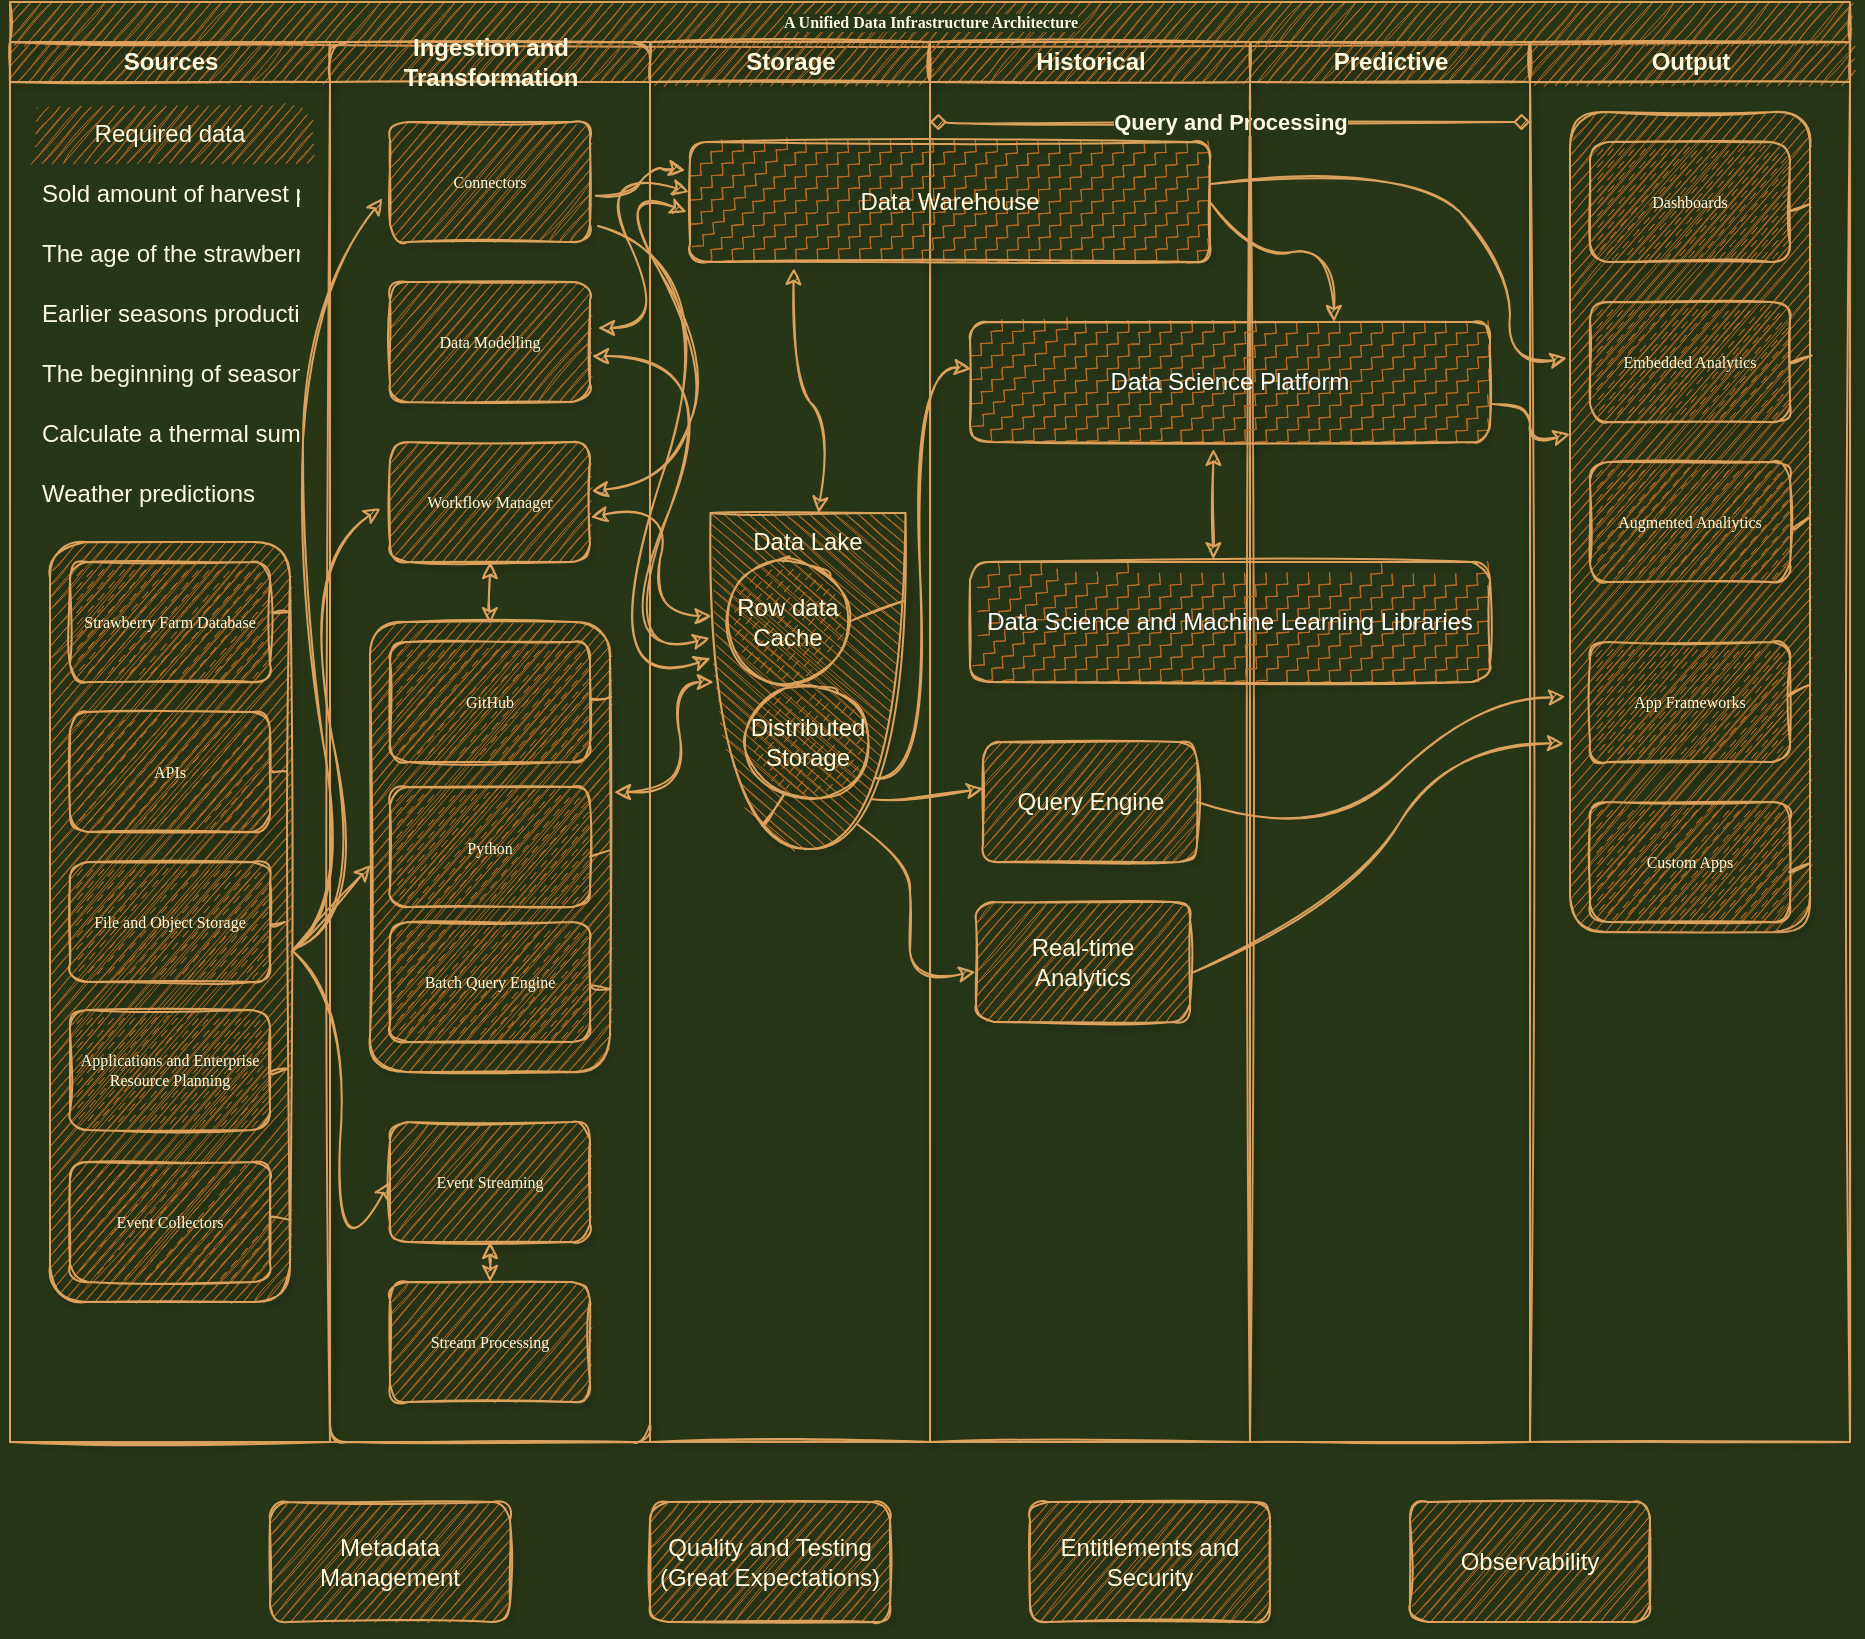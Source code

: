 <mxfile version="15.7.4" type="device"><diagram name="Page-1" id="74e2e168-ea6b-b213-b513-2b3c1d86103e"><mxGraphModel dx="1160" dy="1480" grid="1" gridSize="10" guides="1" tooltips="1" connect="1" arrows="1" fold="1" page="1" pageScale="1" pageWidth="1100" pageHeight="850" background="#283618" math="0" shadow="0"><root><mxCell id="0"/><mxCell id="1" parent="0"/><mxCell id="77e6c97f196da883-1" value="A Unified Data Infrastructure Architecture" style="swimlane;html=1;childLayout=stackLayout;startSize=20;rounded=0;shadow=0;strokeWidth=1;fontFamily=Verdana;fontSize=8;align=center;fillColor=#BC6C25;strokeColor=#DDA15E;fontColor=#FEFAE0;sketch=1;labelBackgroundColor=#283618;" parent="1" vertex="1"><mxGeometry x="20" y="10" width="920" height="720" as="geometry"/></mxCell><mxCell id="77e6c97f196da883-2" value="Sources" style="swimlane;html=1;startSize=20;fillColor=#BC6C25;strokeColor=#DDA15E;shadow=1;fontColor=#FEFAE0;sketch=1;" parent="77e6c97f196da883-1" vertex="1"><mxGeometry y="20" width="160" height="700" as="geometry"/></mxCell><mxCell id="TyrszlKDIecAfE0jiCec-16" value="" style="rounded=1;whiteSpace=wrap;html=1;shadow=1;glass=0;labelBackgroundColor=none;fontFamily=Helvetica;fillColor=#BC6C25;verticalAlign=middle;strokeColor=#DDA15E;fontColor=#FEFAE0;sketch=1;" vertex="1" parent="77e6c97f196da883-2"><mxGeometry x="20" y="250" width="120" height="380" as="geometry"/></mxCell><mxCell id="77e6c97f196da883-8" value="Strawberry Farm Database" style="rounded=1;whiteSpace=wrap;html=1;shadow=1;labelBackgroundColor=none;strokeWidth=1;fontFamily=Verdana;fontSize=8;align=center;fillColor=#BC6C25;strokeColor=#DDA15E;fillStyle=dashed;fontColor=#FEFAE0;sketch=1;" parent="77e6c97f196da883-2" vertex="1"><mxGeometry x="30" y="260" width="100" height="60" as="geometry"/></mxCell><mxCell id="77e6c97f196da883-9" value="APIs" style="rounded=1;whiteSpace=wrap;html=1;shadow=1;labelBackgroundColor=none;strokeWidth=1;fontFamily=Verdana;fontSize=8;align=center;fillColor=#BC6C25;strokeColor=#DDA15E;fillStyle=dashed;fontColor=#FEFAE0;sketch=1;" parent="77e6c97f196da883-2" vertex="1"><mxGeometry x="30" y="335" width="100" height="60" as="geometry"/></mxCell><mxCell id="TyrszlKDIecAfE0jiCec-5" value="File and Object Storage" style="rounded=1;whiteSpace=wrap;html=1;shadow=1;labelBackgroundColor=none;strokeWidth=1;fontFamily=Verdana;fontSize=8;align=center;fillColor=#BC6C25;strokeColor=#DDA15E;fillStyle=dashed;fontColor=#FEFAE0;sketch=1;" vertex="1" parent="77e6c97f196da883-2"><mxGeometry x="30" y="410" width="100" height="60" as="geometry"/></mxCell><mxCell id="TyrszlKDIecAfE0jiCec-8" value="Required data" style="swimlane;fontStyle=0;childLayout=stackLayout;horizontal=1;startSize=30;horizontalStack=0;resizeParent=1;resizeParentMax=0;resizeLast=0;collapsible=1;marginBottom=0;fillColor=#BC6C25;verticalAlign=middle;shadow=1;swimlaneLine=1;glass=0;rounded=1;fontFamily=Helvetica;strokeColor=none;fontColor=#FEFAE0;sketch=1;" vertex="1" parent="77e6c97f196da883-2"><mxGeometry x="10" y="30" width="140" height="210" as="geometry"/></mxCell><mxCell id="TyrszlKDIecAfE0jiCec-9" value="Sold amount of harvest per one day" style="text;strokeColor=none;fillColor=none;align=left;verticalAlign=middle;spacingLeft=4;spacingRight=4;overflow=hidden;points=[[0,0.5],[1,0.5]];portConstraint=eastwest;rotatable=0;fontColor=#FEFAE0;sketch=1;" vertex="1" parent="TyrszlKDIecAfE0jiCec-8"><mxGeometry y="30" width="140" height="30" as="geometry"/></mxCell><mxCell id="TyrszlKDIecAfE0jiCec-10" value="The age of the strawberry lines" style="text;strokeColor=none;fillColor=none;align=left;verticalAlign=middle;spacingLeft=4;spacingRight=4;overflow=hidden;points=[[0,0.5],[1,0.5]];portConstraint=eastwest;rotatable=0;fontColor=#FEFAE0;sketch=1;" vertex="1" parent="TyrszlKDIecAfE0jiCec-8"><mxGeometry y="60" width="140" height="30" as="geometry"/></mxCell><mxCell id="TyrszlKDIecAfE0jiCec-11" value="Earlier seasons productions" style="text;strokeColor=none;fillColor=none;align=left;verticalAlign=middle;spacingLeft=4;spacingRight=4;overflow=hidden;points=[[0,0.5],[1,0.5]];portConstraint=eastwest;rotatable=0;fontColor=#FEFAE0;sketch=1;" vertex="1" parent="TyrszlKDIecAfE0jiCec-8"><mxGeometry y="90" width="140" height="30" as="geometry"/></mxCell><mxCell id="TyrszlKDIecAfE0jiCec-13" value="The beginning of season" style="text;strokeColor=none;fillColor=none;align=left;verticalAlign=middle;spacingLeft=4;spacingRight=4;overflow=hidden;points=[[0,0.5],[1,0.5]];portConstraint=eastwest;rotatable=0;fontColor=#FEFAE0;sketch=1;" vertex="1" parent="TyrszlKDIecAfE0jiCec-8"><mxGeometry y="120" width="140" height="30" as="geometry"/></mxCell><mxCell id="TyrszlKDIecAfE0jiCec-12" value="Calculate a thermal sum" style="text;strokeColor=none;fillColor=none;align=left;verticalAlign=middle;spacingLeft=4;spacingRight=4;overflow=hidden;points=[[0,0.5],[1,0.5]];portConstraint=eastwest;rotatable=0;fontColor=#FEFAE0;sketch=1;" vertex="1" parent="TyrszlKDIecAfE0jiCec-8"><mxGeometry y="150" width="140" height="30" as="geometry"/></mxCell><mxCell id="TyrszlKDIecAfE0jiCec-14" value="Weather predictions" style="text;strokeColor=none;fillColor=none;align=left;verticalAlign=middle;spacingLeft=4;spacingRight=4;overflow=hidden;points=[[0,0.5],[1,0.5]];portConstraint=eastwest;rotatable=0;fontColor=#FEFAE0;sketch=1;" vertex="1" parent="TyrszlKDIecAfE0jiCec-8"><mxGeometry y="180" width="140" height="30" as="geometry"/></mxCell><mxCell id="TyrszlKDIecAfE0jiCec-3" value="Applications and Enterprise Resource Planning" style="rounded=1;whiteSpace=wrap;html=1;shadow=1;labelBackgroundColor=none;strokeWidth=1;fontFamily=Verdana;fontSize=8;align=center;fillColor=#BC6C25;strokeColor=#DDA15E;fillStyle=dashed;fontColor=#FEFAE0;sketch=1;" vertex="1" parent="77e6c97f196da883-2"><mxGeometry x="30" y="484" width="100" height="60" as="geometry"/></mxCell><mxCell id="TyrszlKDIecAfE0jiCec-33" value="Event Collectors" style="rounded=1;whiteSpace=wrap;html=1;shadow=1;labelBackgroundColor=none;strokeWidth=1;fontFamily=Verdana;fontSize=8;align=center;fillColor=#BC6C25;strokeColor=#DDA15E;fillStyle=dashed;fontColor=#FEFAE0;sketch=1;" vertex="1" parent="77e6c97f196da883-2"><mxGeometry x="30" y="560" width="100" height="60" as="geometry"/></mxCell><mxCell id="TyrszlKDIecAfE0jiCec-101" value="" style="endArrow=none;html=1;rounded=0;fontFamily=Helvetica;fontColor=#FEFAE0;strokeColor=#DDA15E;exitX=1.013;exitY=0.422;exitDx=0;exitDy=0;exitPerimeter=0;entryX=0.999;entryY=0.092;entryDx=0;entryDy=0;entryPerimeter=0;fillColor=#BC6C25;sketch=1;curved=1;labelBackgroundColor=#283618;" edge="1" parent="77e6c97f196da883-2" source="77e6c97f196da883-8" target="TyrszlKDIecAfE0jiCec-16"><mxGeometry width="50" height="50" relative="1" as="geometry"><mxPoint x="90" y="335" as="sourcePoint"/><mxPoint x="140" y="285" as="targetPoint"/></mxGeometry></mxCell><mxCell id="TyrszlKDIecAfE0jiCec-102" value="" style="endArrow=none;html=1;rounded=0;fontFamily=Helvetica;fontColor=#FEFAE0;strokeColor=#DDA15E;exitX=1.011;exitY=0.492;exitDx=0;exitDy=0;exitPerimeter=0;entryX=0.988;entryY=0.302;entryDx=0;entryDy=0;entryPerimeter=0;fillColor=#BC6C25;sketch=1;curved=1;labelBackgroundColor=#283618;" edge="1" parent="77e6c97f196da883-2" source="77e6c97f196da883-9" target="TyrszlKDIecAfE0jiCec-16"><mxGeometry width="50" height="50" relative="1" as="geometry"><mxPoint x="130.0" y="365.18" as="sourcePoint"/><mxPoint x="138.58" y="364.82" as="targetPoint"/></mxGeometry></mxCell><mxCell id="TyrszlKDIecAfE0jiCec-103" value="" style="endArrow=none;html=1;rounded=0;fontFamily=Helvetica;fontColor=#FEFAE0;strokeColor=#DDA15E;exitX=1.003;exitY=0.522;exitDx=0;exitDy=0;exitPerimeter=0;entryX=0.979;entryY=0.5;entryDx=0;entryDy=0;entryPerimeter=0;fillColor=#BC6C25;sketch=1;curved=1;labelBackgroundColor=#283618;" edge="1" parent="77e6c97f196da883-2" source="TyrszlKDIecAfE0jiCec-5" target="TyrszlKDIecAfE0jiCec-16"><mxGeometry width="50" height="50" relative="1" as="geometry"><mxPoint x="130" y="439.88" as="sourcePoint"/><mxPoint x="137.46" y="440.12" as="targetPoint"/></mxGeometry></mxCell><mxCell id="TyrszlKDIecAfE0jiCec-104" value="" style="endArrow=none;html=1;rounded=0;fontFamily=Helvetica;fontColor=#FEFAE0;strokeColor=#DDA15E;exitX=1.002;exitY=0.523;exitDx=0;exitDy=0;exitPerimeter=0;entryX=0.991;entryY=0.693;entryDx=0;entryDy=0;entryPerimeter=0;fillColor=#BC6C25;sketch=1;curved=1;labelBackgroundColor=#283618;" edge="1" parent="77e6c97f196da883-2" source="TyrszlKDIecAfE0jiCec-3" target="TyrszlKDIecAfE0jiCec-16"><mxGeometry width="50" height="50" relative="1" as="geometry"><mxPoint x="130.0" y="514.66" as="sourcePoint"/><mxPoint x="137.18" y="513.34" as="targetPoint"/></mxGeometry></mxCell><mxCell id="TyrszlKDIecAfE0jiCec-105" value="" style="endArrow=none;html=1;rounded=0;fontFamily=Helvetica;fontColor=#FEFAE0;strokeColor=#DDA15E;exitX=0.998;exitY=0.468;exitDx=0;exitDy=0;exitPerimeter=0;entryX=1.003;entryY=0.892;entryDx=0;entryDy=0;entryPerimeter=0;fillColor=#BC6C25;sketch=1;curved=1;labelBackgroundColor=#283618;" edge="1" parent="77e6c97f196da883-2" source="TyrszlKDIecAfE0jiCec-33" target="TyrszlKDIecAfE0jiCec-16"><mxGeometry width="50" height="50" relative="1" as="geometry"><mxPoint x="130" y="591.02" as="sourcePoint"/><mxPoint x="138.72" y="588.98" as="targetPoint"/></mxGeometry></mxCell><mxCell id="TyrszlKDIecAfE0jiCec-94" value="" style="endArrow=classic;html=1;rounded=0;fontFamily=Helvetica;fontColor=#FEFAE0;entryX=0.003;entryY=0.54;entryDx=0;entryDy=0;entryPerimeter=0;exitX=1.006;exitY=0.539;exitDx=0;exitDy=0;exitPerimeter=0;strokeColor=#DDA15E;sketch=1;curved=1;labelBackgroundColor=#283618;" edge="1" parent="77e6c97f196da883-1" source="TyrszlKDIecAfE0jiCec-16" target="TyrszlKDIecAfE0jiCec-89"><mxGeometry width="50" height="50" relative="1" as="geometry"><mxPoint x="140" y="480" as="sourcePoint"/><mxPoint x="190" y="430" as="targetPoint"/></mxGeometry></mxCell><mxCell id="77e6c97f196da883-3" value="Ingestion and&lt;br&gt;Transformation" style="swimlane;html=1;startSize=20;verticalAlign=middle;fillColor=#BC6C25;strokeColor=#DDA15E;rounded=1;labelBackgroundColor=none;shadow=1;fontColor=#FEFAE0;sketch=1;" parent="77e6c97f196da883-1" vertex="1"><mxGeometry x="160" y="20" width="160" height="700" as="geometry"/></mxCell><mxCell id="TyrszlKDIecAfE0jiCec-89" value="" style="rounded=1;whiteSpace=wrap;html=1;shadow=1;glass=0;labelBackgroundColor=none;fontFamily=Helvetica;fillColor=#BC6C25;verticalAlign=middle;strokeColor=#DDA15E;fontColor=#FEFAE0;sketch=1;" vertex="1" parent="77e6c97f196da883-3"><mxGeometry x="20" y="290" width="120" height="225" as="geometry"/></mxCell><mxCell id="77e6c97f196da883-11" value="Connectors" style="rounded=1;whiteSpace=wrap;html=1;shadow=1;labelBackgroundColor=none;strokeWidth=1;fontFamily=Verdana;fontSize=8;align=center;fillColor=#BC6C25;strokeColor=#DDA15E;fontColor=#FEFAE0;sketch=1;" parent="77e6c97f196da883-3" vertex="1"><mxGeometry x="30" y="40" width="100" height="60" as="geometry"/></mxCell><mxCell id="TyrszlKDIecAfE0jiCec-1" value="Data Modelling" style="rounded=1;whiteSpace=wrap;html=1;shadow=1;labelBackgroundColor=none;strokeWidth=1;fontFamily=Verdana;fontSize=8;align=center;fillColor=#BC6C25;strokeColor=#DDA15E;fontColor=#FEFAE0;sketch=1;" vertex="1" parent="77e6c97f196da883-3"><mxGeometry x="30" y="120" width="100" height="60" as="geometry"/></mxCell><mxCell id="TyrszlKDIecAfE0jiCec-2" value="GitHub" style="rounded=1;whiteSpace=wrap;html=1;shadow=1;labelBackgroundColor=none;strokeWidth=1;fontFamily=Verdana;fontSize=8;align=center;fillColor=#BC6C25;strokeColor=#DDA15E;fillStyle=dashed;fontColor=#FEFAE0;sketch=1;" vertex="1" parent="77e6c97f196da883-3"><mxGeometry x="30" y="300" width="100" height="60" as="geometry"/></mxCell><mxCell id="TyrszlKDIecAfE0jiCec-4" value="Workflow Manager" style="rounded=1;whiteSpace=wrap;html=1;shadow=1;labelBackgroundColor=none;strokeWidth=1;fontFamily=Verdana;fontSize=8;align=center;fillColor=#BC6C25;strokeColor=#DDA15E;fontColor=#FEFAE0;sketch=1;" vertex="1" parent="77e6c97f196da883-3"><mxGeometry x="30" y="200" width="100" height="60" as="geometry"/></mxCell><mxCell id="TyrszlKDIecAfE0jiCec-31" value="Python" style="rounded=1;whiteSpace=wrap;html=1;shadow=1;labelBackgroundColor=none;strokeWidth=1;fontFamily=Verdana;fontSize=8;align=center;fillColor=#BC6C25;strokeColor=#DDA15E;fillStyle=dashed;fontColor=#FEFAE0;sketch=1;" vertex="1" parent="77e6c97f196da883-3"><mxGeometry x="30" y="372.5" width="100" height="60" as="geometry"/></mxCell><mxCell id="TyrszlKDIecAfE0jiCec-86" value="Batch Query Engine" style="rounded=1;whiteSpace=wrap;html=1;shadow=1;labelBackgroundColor=none;strokeWidth=1;fontFamily=Verdana;fontSize=8;align=center;fillColor=#BC6C25;strokeColor=#DDA15E;fillStyle=dashed;fontColor=#FEFAE0;sketch=1;" vertex="1" parent="77e6c97f196da883-3"><mxGeometry x="30" y="440" width="100" height="60" as="geometry"/></mxCell><mxCell id="TyrszlKDIecAfE0jiCec-87" value="Event Streaming" style="rounded=1;whiteSpace=wrap;html=1;shadow=1;labelBackgroundColor=none;strokeWidth=1;fontFamily=Verdana;fontSize=8;align=center;fillColor=#BC6C25;strokeColor=#DDA15E;fontColor=#FEFAE0;sketch=1;" vertex="1" parent="77e6c97f196da883-3"><mxGeometry x="30" y="540" width="100" height="60" as="geometry"/></mxCell><mxCell id="TyrszlKDIecAfE0jiCec-88" value="Stream Processing" style="rounded=1;whiteSpace=wrap;html=1;shadow=1;labelBackgroundColor=none;strokeWidth=1;fontFamily=Verdana;fontSize=8;align=center;fillColor=#BC6C25;strokeColor=#DDA15E;fontColor=#FEFAE0;sketch=1;" vertex="1" parent="77e6c97f196da883-3"><mxGeometry x="30" y="620" width="100" height="60" as="geometry"/></mxCell><mxCell id="TyrszlKDIecAfE0jiCec-97" value="" style="endArrow=classic;startArrow=classic;html=1;rounded=0;fontFamily=Helvetica;fontColor=#FEFAE0;strokeColor=#DDA15E;entryX=0.5;entryY=1;entryDx=0;entryDy=0;exitX=0.5;exitY=0;exitDx=0;exitDy=0;sketch=1;curved=1;labelBackgroundColor=#283618;" edge="1" parent="77e6c97f196da883-3" source="TyrszlKDIecAfE0jiCec-88" target="TyrszlKDIecAfE0jiCec-87"><mxGeometry width="50" height="50" relative="1" as="geometry"><mxPoint x="80" y="660" as="sourcePoint"/><mxPoint x="80" y="640" as="targetPoint"/></mxGeometry></mxCell><mxCell id="TyrszlKDIecAfE0jiCec-96" value="" style="endArrow=classic;startArrow=classic;html=1;rounded=0;fontFamily=Helvetica;fontColor=#FEFAE0;strokeColor=#DDA15E;exitX=0.5;exitY=0.005;exitDx=0;exitDy=0;entryX=0.5;entryY=1;entryDx=0;entryDy=0;exitPerimeter=0;sketch=1;curved=1;labelBackgroundColor=#283618;" edge="1" parent="77e6c97f196da883-3" source="TyrszlKDIecAfE0jiCec-89" target="TyrszlKDIecAfE0jiCec-4"><mxGeometry width="50" height="50" relative="1" as="geometry"><mxPoint x="30" y="330" as="sourcePoint"/><mxPoint x="80" y="290" as="targetPoint"/></mxGeometry></mxCell><mxCell id="TyrszlKDIecAfE0jiCec-108" value="" style="endArrow=none;html=1;rounded=0;fontFamily=Helvetica;fontColor=#FEFAE0;strokeColor=#DDA15E;entryX=1.001;entryY=0.507;entryDx=0;entryDy=0;entryPerimeter=0;exitX=1;exitY=0.58;exitDx=0;exitDy=0;exitPerimeter=0;fillColor=#BC6C25;sketch=1;curved=1;labelBackgroundColor=#283618;" edge="1" parent="77e6c97f196da883-3" source="TyrszlKDIecAfE0jiCec-31" target="TyrszlKDIecAfE0jiCec-89"><mxGeometry width="50" height="50" relative="1" as="geometry"><mxPoint x="130" y="446" as="sourcePoint"/><mxPoint x="170" y="450" as="targetPoint"/></mxGeometry></mxCell><mxCell id="TyrszlKDIecAfE0jiCec-109" value="" style="endArrow=none;html=1;rounded=0;fontFamily=Helvetica;fontColor=#FEFAE0;strokeColor=#DDA15E;entryX=1.004;entryY=0.816;entryDx=0;entryDy=0;entryPerimeter=0;exitX=1.002;exitY=0.533;exitDx=0;exitDy=0;exitPerimeter=0;fillColor=#BC6C25;sketch=1;curved=1;labelBackgroundColor=#283618;" edge="1" parent="77e6c97f196da883-3" source="TyrszlKDIecAfE0jiCec-86" target="TyrszlKDIecAfE0jiCec-89"><mxGeometry width="50" height="50" relative="1" as="geometry"><mxPoint x="130" y="509.998" as="sourcePoint"/><mxPoint x="140.48" y="511.61" as="targetPoint"/></mxGeometry></mxCell><mxCell id="TyrszlKDIecAfE0jiCec-110" value="" style="endArrow=none;html=1;rounded=0;fontFamily=Helvetica;fontColor=#FEFAE0;strokeColor=#DDA15E;entryX=1.005;entryY=0.167;entryDx=0;entryDy=0;entryPerimeter=0;exitX=1.005;exitY=0.484;exitDx=0;exitDy=0;exitPerimeter=0;fillColor=#BC6C25;sketch=1;curved=1;labelBackgroundColor=#283618;" edge="1" parent="77e6c97f196da883-3" source="TyrszlKDIecAfE0jiCec-2" target="TyrszlKDIecAfE0jiCec-89"><mxGeometry width="50" height="50" relative="1" as="geometry"><mxPoint x="130" y="365.11" as="sourcePoint"/><mxPoint x="140.12" y="364.885" as="targetPoint"/></mxGeometry></mxCell><mxCell id="TyrszlKDIecAfE0jiCec-124" value="" style="endArrow=classic;startArrow=classic;html=1;fontFamily=Helvetica;fontColor=#FEFAE0;strokeColor=#DDA15E;entryX=0.372;entryY=1.004;entryDx=0;entryDy=0;entryPerimeter=0;exitX=1.01;exitY=0.617;exitDx=0;exitDy=0;exitPerimeter=0;sketch=1;curved=1;labelBackgroundColor=#283618;" edge="1" parent="77e6c97f196da883-1" source="TyrszlKDIecAfE0jiCec-1" target="TyrszlKDIecAfE0jiCec-117"><mxGeometry width="50" height="50" relative="1" as="geometry"><mxPoint x="290" y="190" as="sourcePoint"/><mxPoint x="340" y="140" as="targetPoint"/><Array as="points"><mxPoint x="360" y="177"/><mxPoint x="300" y="330"/></Array></mxGeometry></mxCell><mxCell id="77e6c97f196da883-4" value="Storage" style="swimlane;html=1;startSize=20;fillColor=#BC6C25;strokeColor=#DDA15E;shadow=1;fontColor=#FEFAE0;sketch=1;" parent="77e6c97f196da883-1" vertex="1"><mxGeometry x="320" y="20" width="140" height="700" as="geometry"/></mxCell><mxCell id="TyrszlKDIecAfE0jiCec-117" value="Data Lake" style="shape=or;whiteSpace=wrap;html=1;rounded=1;shadow=1;glass=0;labelBackgroundColor=none;labelBorderColor=none;fillStyle=hachure;fontFamily=Helvetica;fillColor=#BC6C25;verticalAlign=top;rotation=90;horizontal=0;strokeColor=#DDA15E;fontColor=#FEFAE0;sketch=1;" vertex="1" parent="77e6c97f196da883-4"><mxGeometry x="-5" y="270.75" width="168" height="97.5" as="geometry"/></mxCell><mxCell id="TyrszlKDIecAfE0jiCec-118" value="Row data&lt;br&gt;Cache&lt;br&gt;" style="ellipse;whiteSpace=wrap;html=1;aspect=fixed;rounded=1;shadow=1;glass=0;labelBackgroundColor=none;labelBorderColor=none;fillStyle=dashed;fontFamily=Helvetica;fillColor=#BC6C25;verticalAlign=middle;strokeColor=#DDA15E;fontColor=#FEFAE0;sketch=1;" vertex="1" parent="77e6c97f196da883-4"><mxGeometry x="39" y="260" width="60" height="60" as="geometry"/></mxCell><mxCell id="TyrszlKDIecAfE0jiCec-119" value="Distributed Storage" style="ellipse;whiteSpace=wrap;html=1;aspect=fixed;rounded=1;shadow=1;glass=0;labelBackgroundColor=none;labelBorderColor=none;fillStyle=dashed;fontFamily=Helvetica;fillColor=#BC6C25;verticalAlign=middle;strokeColor=#DDA15E;fontColor=#FEFAE0;sketch=1;" vertex="1" parent="77e6c97f196da883-4"><mxGeometry x="49" y="320" width="60" height="60" as="geometry"/></mxCell><mxCell id="TyrszlKDIecAfE0jiCec-126" value="" style="endArrow=none;html=1;fontFamily=Helvetica;fontColor=#FEFAE0;strokeColor=#DDA15E;entryX=0.262;entryY=0.012;entryDx=0;entryDy=0;entryPerimeter=0;fillColor=#BC6C25;sketch=1;curved=1;labelBackgroundColor=#283618;" edge="1" parent="77e6c97f196da883-4" target="TyrszlKDIecAfE0jiCec-117"><mxGeometry width="50" height="50" relative="1" as="geometry"><mxPoint x="99" y="290" as="sourcePoint"/><mxPoint x="149" y="240" as="targetPoint"/></mxGeometry></mxCell><mxCell id="TyrszlKDIecAfE0jiCec-127" value="" style="endArrow=none;html=1;fontFamily=Helvetica;fontColor=#FEFAE0;strokeColor=#DDA15E;exitX=0.931;exitY=0.735;exitDx=0;exitDy=0;exitPerimeter=0;entryX=0.301;entryY=0.937;entryDx=0;entryDy=0;entryPerimeter=0;fillColor=#BC6C25;sketch=1;curved=1;labelBackgroundColor=#283618;" edge="1" parent="77e6c97f196da883-4" source="TyrszlKDIecAfE0jiCec-117" target="TyrszlKDIecAfE0jiCec-119"><mxGeometry width="50" height="50" relative="1" as="geometry"><mxPoint x="60" y="395" as="sourcePoint"/><mxPoint x="110" y="345" as="targetPoint"/><Array as="points"><mxPoint x="60" y="390"/></Array></mxGeometry></mxCell><mxCell id="77e6c97f196da883-5" value="Historical" style="swimlane;html=1;startSize=20;fillColor=#BC6C25;fontColor=#FEFAE0;strokeColor=#DDA15E;shadow=1;sketch=1;" parent="77e6c97f196da883-1" vertex="1"><mxGeometry x="460" y="20" width="160" height="700" as="geometry"/></mxCell><mxCell id="TyrszlKDIecAfE0jiCec-98" value="Data Warehouse" style="rounded=1;whiteSpace=wrap;html=1;shadow=1;glass=0;fontFamily=Helvetica;fillColor=#BC6C25;verticalAlign=middle;strokeColor=#DDA15E;fillStyle=zigzag-line;fontColor=#FEFAE0;sketch=1;labelBackgroundColor=none;" vertex="1" parent="77e6c97f196da883-5"><mxGeometry x="-120" y="50" width="260" height="60" as="geometry"/></mxCell><mxCell id="TyrszlKDIecAfE0jiCec-128" value="Query Engine" style="rounded=1;whiteSpace=wrap;html=1;shadow=1;glass=0;labelBackgroundColor=none;labelBorderColor=none;fillStyle=auto;fontFamily=Helvetica;fillColor=#BC6C25;verticalAlign=middle;strokeColor=#DDA15E;fontColor=#FEFAE0;sketch=1;" vertex="1" parent="77e6c97f196da883-5"><mxGeometry x="26.5" y="350" width="107" height="60" as="geometry"/></mxCell><mxCell id="TyrszlKDIecAfE0jiCec-129" value="Real-time&lt;br&gt;Analytics" style="rounded=1;whiteSpace=wrap;html=1;shadow=1;glass=0;labelBackgroundColor=none;labelBorderColor=none;fillStyle=auto;fontFamily=Helvetica;fillColor=#BC6C25;verticalAlign=middle;strokeColor=#DDA15E;fontColor=#FEFAE0;sketch=1;" vertex="1" parent="77e6c97f196da883-5"><mxGeometry x="23" y="430" width="107" height="60" as="geometry"/></mxCell><mxCell id="TyrszlKDIecAfE0jiCec-152" value="Query and Processing" style="endArrow=diamond;html=1;fontFamily=Helvetica;fontColor=#FEFAE0;strokeColor=#DDA15E;endFill=1;startArrow=diamond;startFill=1;fillColor=#BC6C25;fontStyle=1;sketch=1;curved=1;labelBackgroundColor=#283618;" edge="1" parent="77e6c97f196da883-5"><mxGeometry relative="1" as="geometry"><mxPoint y="40" as="sourcePoint"/><mxPoint x="300" y="40" as="targetPoint"/></mxGeometry></mxCell><mxCell id="77e6c97f196da883-6" value="Predictive" style="swimlane;html=1;startSize=20;fillColor=#BC6C25;strokeColor=#DDA15E;shadow=1;fontColor=#FEFAE0;sketch=1;" parent="77e6c97f196da883-1" vertex="1"><mxGeometry x="620" y="20" width="140" height="700" as="geometry"/></mxCell><mxCell id="TyrszlKDIecAfE0jiCec-130" value="&lt;font color=&quot;#ffffff&quot; style=&quot;&quot;&gt;Data Science Platform&lt;/font&gt;" style="rounded=1;whiteSpace=wrap;html=1;shadow=1;glass=0;labelBorderColor=none;fillStyle=zigzag-line;fontFamily=Helvetica;fontColor=#FEFAE0;fillColor=#BC6C25;verticalAlign=middle;strokeColor=#DDA15E;sketch=1;labelBackgroundColor=none;" vertex="1" parent="77e6c97f196da883-6"><mxGeometry x="-140" y="140" width="260" height="60" as="geometry"/></mxCell><mxCell id="TyrszlKDIecAfE0jiCec-132" value="&lt;font color=&quot;#ffffff&quot; style=&quot;&quot;&gt;Data Science and Machine Learning Libraries&lt;/font&gt;" style="rounded=1;whiteSpace=wrap;html=1;shadow=1;glass=0;labelBorderColor=none;fillStyle=zigzag-line;fontFamily=Helvetica;fontColor=#FEFAE0;fillColor=#BC6C25;verticalAlign=middle;strokeColor=#DDA15E;sketch=1;labelBackgroundColor=none;" vertex="1" parent="77e6c97f196da883-6"><mxGeometry x="-140" y="260" width="260" height="60" as="geometry"/></mxCell><mxCell id="TyrszlKDIecAfE0jiCec-136" value="" style="endArrow=classic;startArrow=classic;html=1;fontFamily=Helvetica;fontColor=#FEFAE0;strokeColor=#DDA15E;entryX=0.468;entryY=1.057;entryDx=0;entryDy=0;entryPerimeter=0;exitX=0.468;exitY=-0.023;exitDx=0;exitDy=0;exitPerimeter=0;sketch=1;curved=1;labelBackgroundColor=#283618;" edge="1" parent="77e6c97f196da883-6" source="TyrszlKDIecAfE0jiCec-132" target="TyrszlKDIecAfE0jiCec-130"><mxGeometry width="50" height="50" relative="1" as="geometry"><mxPoint y="260" as="sourcePoint"/><mxPoint x="50" y="210" as="targetPoint"/></mxGeometry></mxCell><mxCell id="77e6c97f196da883-7" value="Output" style="swimlane;html=1;startSize=20;fillColor=#BC6C25;strokeColor=#DDA15E;shadow=1;fontColor=#FEFAE0;sketch=1;" parent="77e6c97f196da883-1" vertex="1"><mxGeometry x="760" y="20" width="160" height="700" as="geometry"/></mxCell><mxCell id="TyrszlKDIecAfE0jiCec-140" value="" style="rounded=1;whiteSpace=wrap;html=1;shadow=1;glass=0;labelBackgroundColor=none;labelBorderColor=none;fillStyle=hachure;fontFamily=Helvetica;fillColor=#BC6C25;verticalAlign=middle;strokeColor=#DDA15E;fontColor=#FEFAE0;sketch=1;" vertex="1" parent="77e6c97f196da883-7"><mxGeometry x="20" y="35" width="120" height="410" as="geometry"/></mxCell><mxCell id="77e6c97f196da883-12" value="Dashboards" style="rounded=1;whiteSpace=wrap;html=1;shadow=1;labelBackgroundColor=none;strokeWidth=1;fontFamily=Verdana;fontSize=8;align=center;fillColor=#BC6C25;strokeColor=#DDA15E;fillStyle=dashed;fontColor=#FEFAE0;sketch=1;" parent="77e6c97f196da883-7" vertex="1"><mxGeometry x="30" y="50" width="100" height="60" as="geometry"/></mxCell><mxCell id="77e6c97f196da883-15" value="Embedded Analytics" style="rounded=1;whiteSpace=wrap;html=1;shadow=1;labelBackgroundColor=none;strokeWidth=1;fontFamily=Verdana;fontSize=8;align=center;fillColor=#BC6C25;strokeColor=#DDA15E;fillStyle=dashed;fontColor=#FEFAE0;sketch=1;" parent="77e6c97f196da883-7" vertex="1"><mxGeometry x="30" y="130" width="100" height="60" as="geometry"/></mxCell><mxCell id="77e6c97f196da883-17" value="Augmented Analiytics" style="rounded=1;whiteSpace=wrap;html=1;shadow=1;labelBackgroundColor=none;strokeWidth=1;fontFamily=Verdana;fontSize=8;align=center;fillColor=#BC6C25;strokeColor=#DDA15E;fillStyle=dashed;fontColor=#FEFAE0;sketch=1;" parent="77e6c97f196da883-7" vertex="1"><mxGeometry x="30" y="210" width="100" height="60" as="geometry"/></mxCell><mxCell id="TyrszlKDIecAfE0jiCec-138" value="App Frameworks" style="rounded=1;whiteSpace=wrap;html=1;shadow=1;labelBackgroundColor=none;strokeWidth=1;fontFamily=Verdana;fontSize=8;align=center;fillColor=#BC6C25;strokeColor=#DDA15E;fillStyle=dashed;fontColor=#FEFAE0;sketch=1;" vertex="1" parent="77e6c97f196da883-7"><mxGeometry x="30" y="300" width="100" height="60" as="geometry"/></mxCell><mxCell id="TyrszlKDIecAfE0jiCec-139" value="Custom Apps" style="rounded=1;whiteSpace=wrap;html=1;shadow=1;labelBackgroundColor=none;strokeWidth=1;fontFamily=Verdana;fontSize=8;align=center;fillColor=#BC6C25;strokeColor=#DDA15E;fillStyle=dashed;fontColor=#FEFAE0;sketch=1;" vertex="1" parent="77e6c97f196da883-7"><mxGeometry x="30" y="380" width="100" height="60" as="geometry"/></mxCell><mxCell id="TyrszlKDIecAfE0jiCec-141" value="" style="endArrow=none;html=1;fontFamily=Helvetica;fontColor=#FEFAE0;strokeColor=#DDA15E;exitX=0.996;exitY=0.583;exitDx=0;exitDy=0;exitPerimeter=0;entryX=1;entryY=0.916;entryDx=0;entryDy=0;entryPerimeter=0;fillColor=#BC6C25;sketch=1;curved=1;labelBackgroundColor=#283618;" edge="1" parent="77e6c97f196da883-7" source="TyrszlKDIecAfE0jiCec-139" target="TyrszlKDIecAfE0jiCec-140"><mxGeometry width="50" height="50" relative="1" as="geometry"><mxPoint x="110" y="490" as="sourcePoint"/><mxPoint x="160" y="440" as="targetPoint"/><Array as="points"/></mxGeometry></mxCell><mxCell id="TyrszlKDIecAfE0jiCec-143" value="" style="endArrow=none;html=1;fontFamily=Helvetica;fontColor=#FEFAE0;strokeColor=#DDA15E;exitX=0.996;exitY=0.45;exitDx=0;exitDy=0;exitPerimeter=0;entryX=0.993;entryY=0.699;entryDx=0;entryDy=0;entryPerimeter=0;fillColor=#BC6C25;sketch=1;curved=1;labelBackgroundColor=#283618;" edge="1" parent="77e6c97f196da883-7" source="TyrszlKDIecAfE0jiCec-138" target="TyrszlKDIecAfE0jiCec-140"><mxGeometry width="50" height="50" relative="1" as="geometry"><mxPoint x="90" y="380" as="sourcePoint"/><mxPoint x="140" y="330" as="targetPoint"/></mxGeometry></mxCell><mxCell id="TyrszlKDIecAfE0jiCec-144" value="" style="endArrow=none;html=1;fontFamily=Helvetica;fontColor=#FEFAE0;strokeColor=#DDA15E;exitX=1;exitY=0.5;exitDx=0;exitDy=0;entryX=1.007;entryY=0.297;entryDx=0;entryDy=0;entryPerimeter=0;fillColor=#BC6C25;sketch=1;curved=1;labelBackgroundColor=#283618;" edge="1" parent="77e6c97f196da883-7" source="77e6c97f196da883-15" target="TyrszlKDIecAfE0jiCec-140"><mxGeometry width="50" height="50" relative="1" as="geometry"><mxPoint x="90" y="210" as="sourcePoint"/><mxPoint x="140" y="160" as="targetPoint"/></mxGeometry></mxCell><mxCell id="TyrszlKDIecAfE0jiCec-145" value="" style="endArrow=none;html=1;fontFamily=Helvetica;fontColor=#FEFAE0;strokeColor=#DDA15E;exitX=1.008;exitY=0.563;exitDx=0;exitDy=0;exitPerimeter=0;entryX=1;entryY=0.494;entryDx=0;entryDy=0;entryPerimeter=0;fillColor=#BC6C25;sketch=1;curved=1;labelBackgroundColor=#283618;" edge="1" parent="77e6c97f196da883-7" source="77e6c97f196da883-17" target="TyrszlKDIecAfE0jiCec-140"><mxGeometry width="50" height="50" relative="1" as="geometry"><mxPoint x="90" y="290" as="sourcePoint"/><mxPoint x="140" y="240" as="targetPoint"/></mxGeometry></mxCell><mxCell id="TyrszlKDIecAfE0jiCec-146" value="" style="endArrow=none;html=1;fontFamily=Helvetica;fontColor=#FEFAE0;strokeColor=#DDA15E;exitX=0.992;exitY=0.57;exitDx=0;exitDy=0;exitPerimeter=0;entryX=1;entryY=0.112;entryDx=0;entryDy=0;entryPerimeter=0;sketch=1;curved=1;labelBackgroundColor=#283618;" edge="1" parent="77e6c97f196da883-7" source="77e6c97f196da883-12" target="TyrszlKDIecAfE0jiCec-140"><mxGeometry width="50" height="50" relative="1" as="geometry"><mxPoint x="90" y="130" as="sourcePoint"/><mxPoint x="140" y="80" as="targetPoint"/></mxGeometry></mxCell><mxCell id="TyrszlKDIecAfE0jiCec-90" value="" style="endArrow=classic;html=1;rounded=0;fontFamily=Helvetica;fontColor=#FEFAE0;entryX=-0.038;entryY=0.636;entryDx=0;entryDy=0;entryPerimeter=0;exitX=1.016;exitY=0.535;exitDx=0;exitDy=0;exitPerimeter=0;fillColor=#BC6C25;strokeColor=#DDA15E;sketch=1;curved=1;labelBackgroundColor=#283618;" edge="1" parent="77e6c97f196da883-1" source="TyrszlKDIecAfE0jiCec-16" target="77e6c97f196da883-11"><mxGeometry width="50" height="50" relative="1" as="geometry"><mxPoint x="130" y="510" as="sourcePoint"/><mxPoint x="180" y="460" as="targetPoint"/><Array as="points"><mxPoint x="170" y="450"/><mxPoint x="143" y="290"/><mxPoint x="150" y="148"/></Array></mxGeometry></mxCell><mxCell id="TyrszlKDIecAfE0jiCec-92" value="" style="endArrow=classic;html=1;rounded=0;fontFamily=Helvetica;fontColor=#FEFAE0;exitX=1.012;exitY=0.536;exitDx=0;exitDy=0;exitPerimeter=0;entryX=-0.047;entryY=0.553;entryDx=0;entryDy=0;entryPerimeter=0;strokeColor=#DDA15E;sketch=1;curved=1;labelBackgroundColor=#283618;" edge="1" parent="77e6c97f196da883-1" source="TyrszlKDIecAfE0jiCec-16" target="TyrszlKDIecAfE0jiCec-4"><mxGeometry width="50" height="50" relative="1" as="geometry"><mxPoint x="150" y="470" as="sourcePoint"/><mxPoint x="190" y="420" as="targetPoint"/><Array as="points"><mxPoint x="180" y="460"/><mxPoint x="143" y="280"/></Array></mxGeometry></mxCell><mxCell id="TyrszlKDIecAfE0jiCec-95" value="" style="endArrow=classic;html=1;rounded=0;fontFamily=Helvetica;fontColor=#FEFAE0;strokeColor=#DDA15E;entryX=0;entryY=0.5;entryDx=0;entryDy=0;exitX=1.01;exitY=0.538;exitDx=0;exitDy=0;exitPerimeter=0;sketch=1;curved=1;labelBackgroundColor=#283618;" edge="1" parent="77e6c97f196da883-1" source="TyrszlKDIecAfE0jiCec-16" target="TyrszlKDIecAfE0jiCec-87"><mxGeometry width="50" height="50" relative="1" as="geometry"><mxPoint x="140" y="580" as="sourcePoint"/><mxPoint x="190" y="530" as="targetPoint"/><Array as="points"><mxPoint x="170" y="500"/><mxPoint x="160" y="640"/></Array></mxGeometry></mxCell><mxCell id="TyrszlKDIecAfE0jiCec-112" value="" style="endArrow=classic;startArrow=none;html=1;fontFamily=Helvetica;fontColor=#FEFAE0;strokeColor=#DDA15E;entryX=-0.009;entryY=0.237;entryDx=0;entryDy=0;exitX=1.029;exitY=0.615;exitDx=0;exitDy=0;exitPerimeter=0;entryPerimeter=0;startFill=0;sketch=1;curved=1;labelBackgroundColor=#283618;" edge="1" parent="77e6c97f196da883-1" source="77e6c97f196da883-11" target="TyrszlKDIecAfE0jiCec-98"><mxGeometry width="50" height="50" relative="1" as="geometry"><mxPoint x="320" y="240" as="sourcePoint"/><mxPoint x="370" y="190" as="targetPoint"/><Array as="points"><mxPoint x="310" y="97"/><mxPoint x="320" y="83"/><mxPoint x="330" y="83"/></Array></mxGeometry></mxCell><mxCell id="TyrszlKDIecAfE0jiCec-115" value="" style="endArrow=classic;startArrow=classic;html=1;fontFamily=Helvetica;fontColor=#FEFAE0;strokeColor=#DDA15E;entryX=-0.002;entryY=0.417;entryDx=0;entryDy=0;exitX=1.04;exitY=0.383;exitDx=0;exitDy=0;entryPerimeter=0;exitPerimeter=0;sketch=1;curved=1;labelBackgroundColor=#283618;" edge="1" parent="77e6c97f196da883-1" source="TyrszlKDIecAfE0jiCec-1" target="TyrszlKDIecAfE0jiCec-98"><mxGeometry width="50" height="50" relative="1" as="geometry"><mxPoint x="322.9" y="226.9" as="sourcePoint"/><mxPoint x="380" y="180" as="targetPoint"/><Array as="points"><mxPoint x="330" y="163"/><mxPoint x="290" y="80"/></Array></mxGeometry></mxCell><mxCell id="TyrszlKDIecAfE0jiCec-116" value="" style="endArrow=classic;startArrow=classic;html=1;fontFamily=Helvetica;fontColor=#FEFAE0;strokeColor=#DDA15E;entryX=-0.006;entryY=0.583;entryDx=0;entryDy=0;exitX=1.008;exitY=0.408;exitDx=0;exitDy=0;entryPerimeter=0;exitPerimeter=0;sketch=1;curved=1;labelBackgroundColor=#283618;" edge="1" parent="77e6c97f196da883-1" source="TyrszlKDIecAfE0jiCec-4" target="TyrszlKDIecAfE0jiCec-98"><mxGeometry width="50" height="50" relative="1" as="geometry"><mxPoint x="320" y="230" as="sourcePoint"/><mxPoint x="380" y="109.98" as="targetPoint"/><Array as="points"><mxPoint x="330" y="240"/><mxPoint x="350" y="180"/><mxPoint x="300" y="90"/></Array></mxGeometry></mxCell><mxCell id="TyrszlKDIecAfE0jiCec-120" value="" style="endArrow=classic;html=1;fontFamily=Helvetica;fontColor=#FEFAE0;strokeColor=#DDA15E;exitX=1.04;exitY=0.867;exitDx=0;exitDy=0;exitPerimeter=0;entryX=0.432;entryY=0.999;entryDx=0;entryDy=0;entryPerimeter=0;sketch=1;curved=1;labelBackgroundColor=#283618;" edge="1" parent="77e6c97f196da883-1" source="77e6c97f196da883-11" target="TyrszlKDIecAfE0jiCec-117"><mxGeometry width="50" height="50" relative="1" as="geometry"><mxPoint x="340" y="390" as="sourcePoint"/><mxPoint x="390" y="340" as="targetPoint"/><Array as="points"><mxPoint x="360" y="130"/><mxPoint x="290" y="350"/></Array></mxGeometry></mxCell><mxCell id="TyrszlKDIecAfE0jiCec-121" value="" style="endArrow=classic;startArrow=classic;html=1;fontFamily=Helvetica;fontColor=#FEFAE0;strokeColor=#DDA15E;entryX=0.2;entryY=1.05;entryDx=0;entryDy=0;entryPerimeter=0;exitX=0.001;exitY=0.447;exitDx=0;exitDy=0;exitPerimeter=0;sketch=1;curved=1;labelBackgroundColor=#283618;" edge="1" parent="77e6c97f196da883-1" source="TyrszlKDIecAfE0jiCec-117" target="TyrszlKDIecAfE0jiCec-98"><mxGeometry width="50" height="50" relative="1" as="geometry"><mxPoint x="402" y="250" as="sourcePoint"/><mxPoint x="440" y="200" as="targetPoint"/><Array as="points"><mxPoint x="410" y="210"/><mxPoint x="390" y="190"/></Array></mxGeometry></mxCell><mxCell id="TyrszlKDIecAfE0jiCec-122" value="" style="endArrow=classic;startArrow=classic;html=1;fontFamily=Helvetica;fontColor=#FEFAE0;strokeColor=#DDA15E;entryX=0.503;entryY=0.983;entryDx=0;entryDy=0;entryPerimeter=0;exitX=1.017;exitY=0.378;exitDx=0;exitDy=0;exitPerimeter=0;sketch=1;curved=1;labelBackgroundColor=#283618;" edge="1" parent="77e6c97f196da883-1" source="TyrszlKDIecAfE0jiCec-89" target="TyrszlKDIecAfE0jiCec-117"><mxGeometry width="50" height="50" relative="1" as="geometry"><mxPoint x="300" y="415" as="sourcePoint"/><mxPoint x="350" y="365" as="targetPoint"/><Array as="points"><mxPoint x="340" y="395"/><mxPoint x="330" y="340"/></Array></mxGeometry></mxCell><mxCell id="TyrszlKDIecAfE0jiCec-125" value="" style="endArrow=classic;startArrow=classic;html=1;fontFamily=Helvetica;fontColor=#FEFAE0;strokeColor=#DDA15E;entryX=0.307;entryY=0.994;entryDx=0;entryDy=0;entryPerimeter=0;exitX=1.004;exitY=0.627;exitDx=0;exitDy=0;exitPerimeter=0;sketch=1;curved=1;labelBackgroundColor=#283618;" edge="1" parent="77e6c97f196da883-1" source="TyrszlKDIecAfE0jiCec-4" target="TyrszlKDIecAfE0jiCec-117"><mxGeometry width="50" height="50" relative="1" as="geometry"><mxPoint x="300" y="260" as="sourcePoint"/><mxPoint x="340" y="210" as="targetPoint"/><Array as="points"><mxPoint x="330" y="250"/><mxPoint x="320" y="307"/></Array></mxGeometry></mxCell><mxCell id="TyrszlKDIecAfE0jiCec-133" value="" style="endArrow=classic;html=1;fontFamily=Helvetica;fontColor=#FEFAE0;strokeColor=#DDA15E;exitX=0.928;exitY=0.244;exitDx=0;exitDy=0;exitPerimeter=0;entryX=-0.002;entryY=0.583;entryDx=0;entryDy=0;entryPerimeter=0;sketch=1;curved=1;labelBackgroundColor=#283618;" edge="1" parent="77e6c97f196da883-1" source="TyrszlKDIecAfE0jiCec-117" target="TyrszlKDIecAfE0jiCec-129"><mxGeometry width="50" height="50" relative="1" as="geometry"><mxPoint x="450" y="520" as="sourcePoint"/><mxPoint x="480" y="520" as="targetPoint"/><Array as="points"><mxPoint x="450" y="430"/><mxPoint x="450" y="460"/><mxPoint x="450" y="490"/></Array></mxGeometry></mxCell><mxCell id="TyrszlKDIecAfE0jiCec-134" value="" style="endArrow=classic;html=1;fontFamily=Helvetica;fontColor=#FEFAE0;strokeColor=#DDA15E;exitX=0.852;exitY=0.174;exitDx=0;exitDy=0;exitPerimeter=0;entryX=0.002;entryY=0.387;entryDx=0;entryDy=0;entryPerimeter=0;sketch=1;curved=1;labelBackgroundColor=#283618;" edge="1" parent="77e6c97f196da883-1" source="TyrszlKDIecAfE0jiCec-117" target="TyrszlKDIecAfE0jiCec-128"><mxGeometry width="50" height="50" relative="1" as="geometry"><mxPoint x="450" y="480" as="sourcePoint"/><mxPoint x="480" y="430" as="targetPoint"/><Array as="points"><mxPoint x="450" y="399"/></Array></mxGeometry></mxCell><mxCell id="TyrszlKDIecAfE0jiCec-135" value="" style="endArrow=classic;html=1;fontFamily=Helvetica;fontColor=#FEFAE0;strokeColor=#DDA15E;entryX=0.002;entryY=0.391;entryDx=0;entryDy=0;exitX=0.789;exitY=0.159;exitDx=0;exitDy=0;exitPerimeter=0;entryPerimeter=0;sketch=1;curved=1;labelBackgroundColor=#283618;" edge="1" parent="77e6c97f196da883-1" source="TyrszlKDIecAfE0jiCec-117" target="TyrszlKDIecAfE0jiCec-130"><mxGeometry width="50" height="50" relative="1" as="geometry"><mxPoint x="440" y="350" as="sourcePoint"/><mxPoint x="480" y="300" as="targetPoint"/><Array as="points"><mxPoint x="460" y="391"/><mxPoint x="450" y="180"/></Array></mxGeometry></mxCell><mxCell id="TyrszlKDIecAfE0jiCec-137" value="" style="endArrow=classic;html=1;fontFamily=Helvetica;fontColor=#FEFAE0;strokeColor=#DDA15E;exitX=1;exitY=0.5;exitDx=0;exitDy=0;entryX=0.7;entryY=0;entryDx=0;entryDy=0;entryPerimeter=0;sketch=1;curved=1;labelBackgroundColor=#283618;" edge="1" parent="77e6c97f196da883-1" source="TyrszlKDIecAfE0jiCec-98" target="TyrszlKDIecAfE0jiCec-130"><mxGeometry width="50" height="50" relative="1" as="geometry"><mxPoint x="670" y="140" as="sourcePoint"/><mxPoint x="720" y="90" as="targetPoint"/><Array as="points"><mxPoint x="620" y="130"/><mxPoint x="662" y="120"/></Array></mxGeometry></mxCell><mxCell id="TyrszlKDIecAfE0jiCec-147" value="" style="endArrow=classic;html=1;fontFamily=Helvetica;fontColor=#FEFAE0;strokeColor=#DDA15E;exitX=1.002;exitY=0.35;exitDx=0;exitDy=0;exitPerimeter=0;entryX=-0.013;entryY=0.3;entryDx=0;entryDy=0;entryPerimeter=0;sketch=1;curved=1;labelBackgroundColor=#283618;" edge="1" parent="77e6c97f196da883-1" source="TyrszlKDIecAfE0jiCec-98" target="TyrszlKDIecAfE0jiCec-140"><mxGeometry width="50" height="50" relative="1" as="geometry"><mxPoint x="670" y="240" as="sourcePoint"/><mxPoint x="720" y="190" as="targetPoint"/><Array as="points"><mxPoint x="700" y="80"/><mxPoint x="750" y="130"/><mxPoint x="750" y="183"/></Array></mxGeometry></mxCell><mxCell id="TyrszlKDIecAfE0jiCec-148" value="" style="endArrow=classic;html=1;fontFamily=Helvetica;fontColor=#FEFAE0;strokeColor=#DDA15E;entryX=0;entryY=0.393;entryDx=0;entryDy=0;entryPerimeter=0;exitX=1.005;exitY=0.683;exitDx=0;exitDy=0;exitPerimeter=0;sketch=1;curved=1;labelBackgroundColor=#283618;" edge="1" parent="77e6c97f196da883-1" source="TyrszlKDIecAfE0jiCec-130" target="TyrszlKDIecAfE0jiCec-140"><mxGeometry width="50" height="50" relative="1" as="geometry"><mxPoint x="710" y="260" as="sourcePoint"/><mxPoint x="760" y="210" as="targetPoint"/><Array as="points"><mxPoint x="760" y="201"/><mxPoint x="760" y="221"/></Array></mxGeometry></mxCell><mxCell id="TyrszlKDIecAfE0jiCec-149" value="" style="endArrow=classic;html=1;fontFamily=Helvetica;fontColor=#FEFAE0;strokeColor=#DDA15E;exitX=1;exitY=0.5;exitDx=0;exitDy=0;entryX=-0.019;entryY=0.713;entryDx=0;entryDy=0;entryPerimeter=0;sketch=1;curved=1;labelBackgroundColor=#283618;" edge="1" parent="77e6c97f196da883-1" source="TyrszlKDIecAfE0jiCec-128" target="TyrszlKDIecAfE0jiCec-140"><mxGeometry width="50" height="50" relative="1" as="geometry"><mxPoint x="660" y="450" as="sourcePoint"/><mxPoint x="710" y="400" as="targetPoint"/><Array as="points"><mxPoint x="660" y="420"/><mxPoint x="730" y="350"/></Array></mxGeometry></mxCell><mxCell id="TyrszlKDIecAfE0jiCec-150" value="" style="endArrow=classic;html=1;fontFamily=Helvetica;fontColor=#FEFAE0;strokeColor=#DDA15E;exitX=1.008;exitY=0.592;exitDx=0;exitDy=0;exitPerimeter=0;entryX=-0.025;entryY=0.77;entryDx=0;entryDy=0;entryPerimeter=0;sketch=1;curved=1;labelBackgroundColor=#283618;" edge="1" parent="77e6c97f196da883-1" source="TyrszlKDIecAfE0jiCec-129" target="TyrszlKDIecAfE0jiCec-140"><mxGeometry width="50" height="50" relative="1" as="geometry"><mxPoint x="660" y="450" as="sourcePoint"/><mxPoint x="710" y="400" as="targetPoint"/><Array as="points"><mxPoint x="670" y="450"/><mxPoint x="720" y="370"/></Array></mxGeometry></mxCell><mxCell id="TyrszlKDIecAfE0jiCec-154" value="Metadata&lt;br&gt;Management" style="rounded=1;whiteSpace=wrap;html=1;shadow=1;glass=0;labelBackgroundColor=none;labelBorderColor=none;fillStyle=auto;fontFamily=Helvetica;fillColor=#BC6C25;verticalAlign=middle;strokeColor=#DDA15E;fontColor=#FEFAE0;sketch=1;" vertex="1" parent="1"><mxGeometry x="150" y="760" width="120" height="60" as="geometry"/></mxCell><mxCell id="TyrszlKDIecAfE0jiCec-155" value="Quality and Testing&lt;br&gt;(Great Expectations)" style="rounded=1;whiteSpace=wrap;html=1;shadow=1;glass=0;labelBackgroundColor=none;labelBorderColor=none;fillStyle=auto;fontFamily=Helvetica;fillColor=#BC6C25;verticalAlign=middle;strokeColor=#DDA15E;fontColor=#FEFAE0;sketch=1;" vertex="1" parent="1"><mxGeometry x="340" y="760" width="120" height="60" as="geometry"/></mxCell><mxCell id="TyrszlKDIecAfE0jiCec-156" value="Entitlements and&lt;br&gt;Security" style="rounded=1;whiteSpace=wrap;html=1;shadow=1;glass=0;labelBackgroundColor=none;labelBorderColor=none;fillStyle=auto;fontFamily=Helvetica;fillColor=#BC6C25;verticalAlign=middle;strokeColor=#DDA15E;fontColor=#FEFAE0;sketch=1;" vertex="1" parent="1"><mxGeometry x="530" y="760" width="120" height="60" as="geometry"/></mxCell><mxCell id="TyrszlKDIecAfE0jiCec-157" value="Observability" style="rounded=1;whiteSpace=wrap;html=1;shadow=1;glass=0;labelBackgroundColor=none;labelBorderColor=none;fillStyle=auto;fontFamily=Helvetica;fillColor=#BC6C25;verticalAlign=middle;strokeColor=#DDA15E;fontColor=#FEFAE0;sketch=1;" vertex="1" parent="1"><mxGeometry x="720" y="760" width="120" height="60" as="geometry"/></mxCell></root></mxGraphModel></diagram></mxfile>
